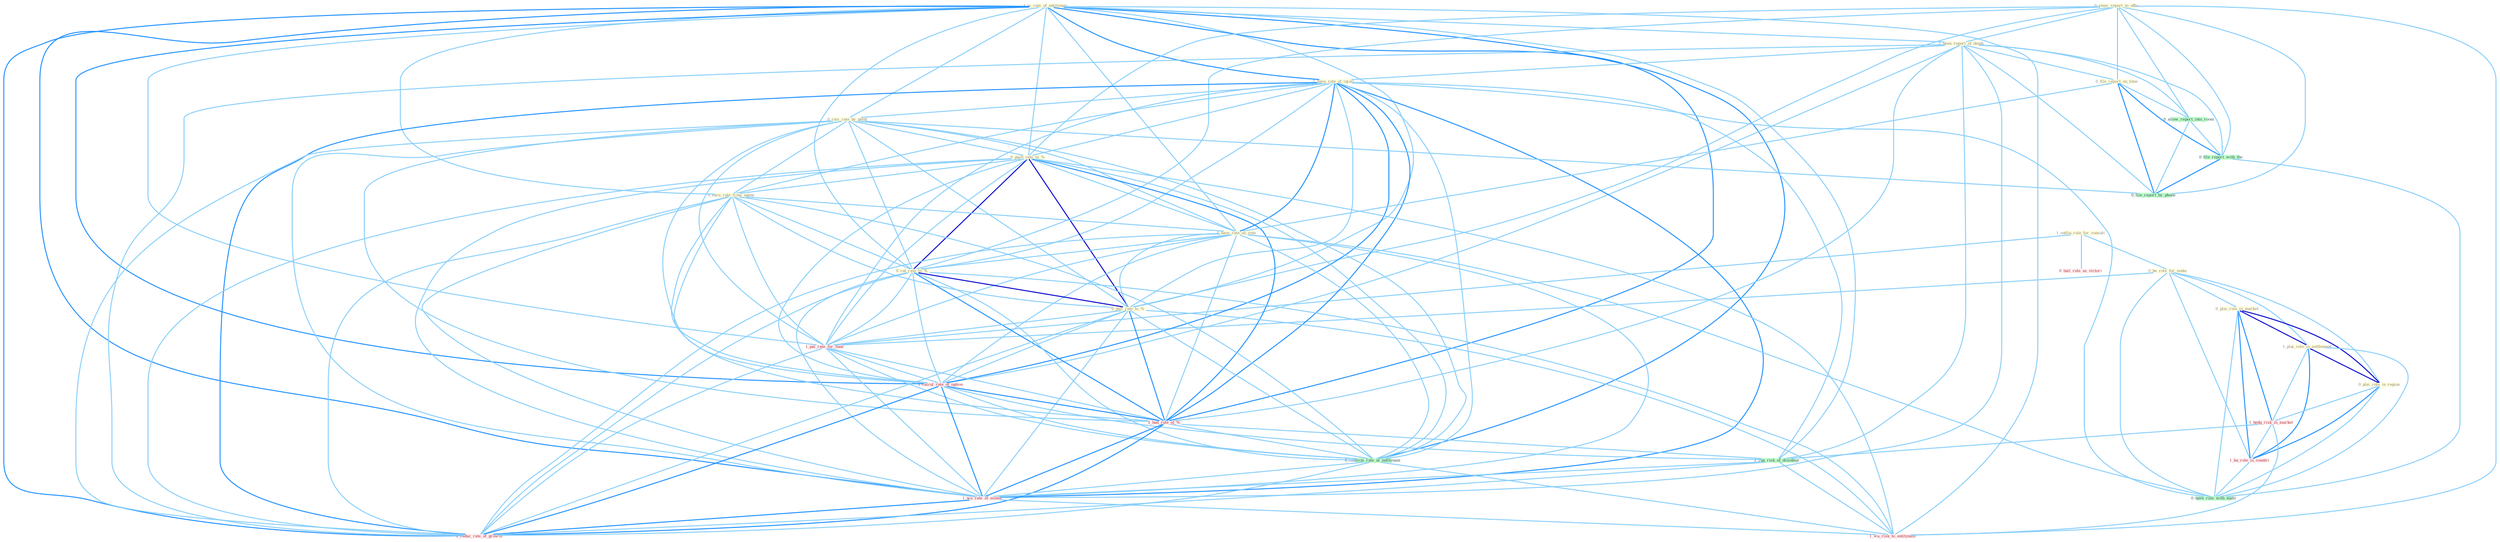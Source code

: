 Graph G{ 
    node
    [shape=polygon,style=filled,width=.5,height=.06,color="#BDFCC9",fixedsize=true,fontsize=4,
    fontcolor="#2f4f4f"];
    {node
    [color="#ffffe0", fontcolor="#8b7d6b"] "1_is_rate_of_entitynam " "1_outlin_rule_for_consult " "0_be_role_for_make " "0_steer_report_to_offic " "1_been_report_of_death " "1_have_rate_of_injuri " "0_plai_role_in_market " "0_rais_rate_by_point " "0_push_rate_to_% " "0_file_report_on_time " "1_plai_role_in_settlement " "0_earn_rate_from_agenc " "0_plai_role_in_region " "1_have_rate_on_vote " "0_cut_rate_to_% " "0_pull_rate_to_% "}
{node [color="#fff0f5", fontcolor="#b22222"] "1_pai_rate_for_fund " "1_hedg_risk_in_market " "1_ha_role_in_countri " "0_hail_rule_as_victori " "1_calcul_rate_of_option " "1_had_rate_of_% " "1_wa_rate_of_month " "1_wa_risk_to_entitynam " "1_reduc_rate_of_growth "}
edge [color="#B0E2FF"];

	"1_is_rate_of_entitynam " -- "1_been_report_of_death " [w="1", color="#87cefa" ];
	"1_is_rate_of_entitynam " -- "1_have_rate_of_injuri " [w="2", color="#1e90ff" , len=0.8];
	"1_is_rate_of_entitynam " -- "0_rais_rate_by_point " [w="1", color="#87cefa" ];
	"1_is_rate_of_entitynam " -- "0_push_rate_to_% " [w="1", color="#87cefa" ];
	"1_is_rate_of_entitynam " -- "0_earn_rate_from_agenc " [w="1", color="#87cefa" ];
	"1_is_rate_of_entitynam " -- "1_have_rate_on_vote " [w="1", color="#87cefa" ];
	"1_is_rate_of_entitynam " -- "0_cut_rate_to_% " [w="1", color="#87cefa" ];
	"1_is_rate_of_entitynam " -- "0_pull_rate_to_% " [w="1", color="#87cefa" ];
	"1_is_rate_of_entitynam " -- "1_pai_rate_for_fund " [w="1", color="#87cefa" ];
	"1_is_rate_of_entitynam " -- "1_calcul_rate_of_option " [w="2", color="#1e90ff" , len=0.8];
	"1_is_rate_of_entitynam " -- "1_had_rate_of_% " [w="2", color="#1e90ff" , len=0.8];
	"1_is_rate_of_entitynam " -- "0_confirm_rate_at_entitynam " [w="2", color="#1e90ff" , len=0.8];
	"1_is_rate_of_entitynam " -- "1_run_risk_of_disintegr " [w="1", color="#87cefa" ];
	"1_is_rate_of_entitynam " -- "1_wa_rate_of_month " [w="2", color="#1e90ff" , len=0.8];
	"1_is_rate_of_entitynam " -- "1_wa_risk_to_entitynam " [w="1", color="#87cefa" ];
	"1_is_rate_of_entitynam " -- "1_reduc_rate_of_growth " [w="2", color="#1e90ff" , len=0.8];
	"1_outlin_rule_for_consult " -- "0_be_role_for_make " [w="1", color="#87cefa" ];
	"1_outlin_rule_for_consult " -- "1_pai_rate_for_fund " [w="1", color="#87cefa" ];
	"1_outlin_rule_for_consult " -- "0_hail_rule_as_victori " [w="1", color="#87cefa" ];
	"0_be_role_for_make " -- "0_plai_role_in_market " [w="1", color="#87cefa" ];
	"0_be_role_for_make " -- "1_plai_role_in_settlement " [w="1", color="#87cefa" ];
	"0_be_role_for_make " -- "0_plai_role_in_region " [w="1", color="#87cefa" ];
	"0_be_role_for_make " -- "1_pai_rate_for_fund " [w="1", color="#87cefa" ];
	"0_be_role_for_make " -- "1_ha_role_in_countri " [w="1", color="#87cefa" ];
	"0_be_role_for_make " -- "0_have_role_with_audit " [w="1", color="#87cefa" ];
	"0_steer_report_to_offic " -- "1_been_report_of_death " [w="1", color="#87cefa" ];
	"0_steer_report_to_offic " -- "0_push_rate_to_% " [w="1", color="#87cefa" ];
	"0_steer_report_to_offic " -- "0_file_report_on_time " [w="1", color="#87cefa" ];
	"0_steer_report_to_offic " -- "0_cut_rate_to_% " [w="1", color="#87cefa" ];
	"0_steer_report_to_offic " -- "0_pull_rate_to_% " [w="1", color="#87cefa" ];
	"0_steer_report_to_offic " -- "0_allow_report_into_room " [w="1", color="#87cefa" ];
	"0_steer_report_to_offic " -- "0_file_report_with_the " [w="1", color="#87cefa" ];
	"0_steer_report_to_offic " -- "0_file_report_by_phone " [w="1", color="#87cefa" ];
	"0_steer_report_to_offic " -- "1_wa_risk_to_entitynam " [w="1", color="#87cefa" ];
	"1_been_report_of_death " -- "1_have_rate_of_injuri " [w="1", color="#87cefa" ];
	"1_been_report_of_death " -- "0_file_report_on_time " [w="1", color="#87cefa" ];
	"1_been_report_of_death " -- "0_allow_report_into_room " [w="1", color="#87cefa" ];
	"1_been_report_of_death " -- "0_file_report_with_the " [w="1", color="#87cefa" ];
	"1_been_report_of_death " -- "1_calcul_rate_of_option " [w="1", color="#87cefa" ];
	"1_been_report_of_death " -- "1_had_rate_of_% " [w="1", color="#87cefa" ];
	"1_been_report_of_death " -- "0_file_report_by_phone " [w="1", color="#87cefa" ];
	"1_been_report_of_death " -- "1_run_risk_of_disintegr " [w="1", color="#87cefa" ];
	"1_been_report_of_death " -- "1_wa_rate_of_month " [w="1", color="#87cefa" ];
	"1_been_report_of_death " -- "1_reduc_rate_of_growth " [w="1", color="#87cefa" ];
	"1_have_rate_of_injuri " -- "0_rais_rate_by_point " [w="1", color="#87cefa" ];
	"1_have_rate_of_injuri " -- "0_push_rate_to_% " [w="1", color="#87cefa" ];
	"1_have_rate_of_injuri " -- "0_earn_rate_from_agenc " [w="1", color="#87cefa" ];
	"1_have_rate_of_injuri " -- "1_have_rate_on_vote " [w="2", color="#1e90ff" , len=0.8];
	"1_have_rate_of_injuri " -- "0_cut_rate_to_% " [w="1", color="#87cefa" ];
	"1_have_rate_of_injuri " -- "0_pull_rate_to_% " [w="1", color="#87cefa" ];
	"1_have_rate_of_injuri " -- "1_pai_rate_for_fund " [w="1", color="#87cefa" ];
	"1_have_rate_of_injuri " -- "1_calcul_rate_of_option " [w="2", color="#1e90ff" , len=0.8];
	"1_have_rate_of_injuri " -- "1_had_rate_of_% " [w="2", color="#1e90ff" , len=0.8];
	"1_have_rate_of_injuri " -- "0_confirm_rate_at_entitynam " [w="1", color="#87cefa" ];
	"1_have_rate_of_injuri " -- "1_run_risk_of_disintegr " [w="1", color="#87cefa" ];
	"1_have_rate_of_injuri " -- "0_have_role_with_audit " [w="1", color="#87cefa" ];
	"1_have_rate_of_injuri " -- "1_wa_rate_of_month " [w="2", color="#1e90ff" , len=0.8];
	"1_have_rate_of_injuri " -- "1_reduc_rate_of_growth " [w="2", color="#1e90ff" , len=0.8];
	"0_plai_role_in_market " -- "1_plai_role_in_settlement " [w="3", color="#0000cd" , len=0.6];
	"0_plai_role_in_market " -- "0_plai_role_in_region " [w="3", color="#0000cd" , len=0.6];
	"0_plai_role_in_market " -- "1_hedg_risk_in_market " [w="2", color="#1e90ff" , len=0.8];
	"0_plai_role_in_market " -- "1_ha_role_in_countri " [w="2", color="#1e90ff" , len=0.8];
	"0_plai_role_in_market " -- "0_have_role_with_audit " [w="1", color="#87cefa" ];
	"0_rais_rate_by_point " -- "0_push_rate_to_% " [w="1", color="#87cefa" ];
	"0_rais_rate_by_point " -- "0_earn_rate_from_agenc " [w="1", color="#87cefa" ];
	"0_rais_rate_by_point " -- "1_have_rate_on_vote " [w="1", color="#87cefa" ];
	"0_rais_rate_by_point " -- "0_cut_rate_to_% " [w="1", color="#87cefa" ];
	"0_rais_rate_by_point " -- "0_pull_rate_to_% " [w="1", color="#87cefa" ];
	"0_rais_rate_by_point " -- "1_pai_rate_for_fund " [w="1", color="#87cefa" ];
	"0_rais_rate_by_point " -- "1_calcul_rate_of_option " [w="1", color="#87cefa" ];
	"0_rais_rate_by_point " -- "1_had_rate_of_% " [w="1", color="#87cefa" ];
	"0_rais_rate_by_point " -- "0_confirm_rate_at_entitynam " [w="1", color="#87cefa" ];
	"0_rais_rate_by_point " -- "0_file_report_by_phone " [w="1", color="#87cefa" ];
	"0_rais_rate_by_point " -- "1_wa_rate_of_month " [w="1", color="#87cefa" ];
	"0_rais_rate_by_point " -- "1_reduc_rate_of_growth " [w="1", color="#87cefa" ];
	"0_push_rate_to_% " -- "0_earn_rate_from_agenc " [w="1", color="#87cefa" ];
	"0_push_rate_to_% " -- "1_have_rate_on_vote " [w="1", color="#87cefa" ];
	"0_push_rate_to_% " -- "0_cut_rate_to_% " [w="3", color="#0000cd" , len=0.6];
	"0_push_rate_to_% " -- "0_pull_rate_to_% " [w="3", color="#0000cd" , len=0.6];
	"0_push_rate_to_% " -- "1_pai_rate_for_fund " [w="1", color="#87cefa" ];
	"0_push_rate_to_% " -- "1_calcul_rate_of_option " [w="1", color="#87cefa" ];
	"0_push_rate_to_% " -- "1_had_rate_of_% " [w="2", color="#1e90ff" , len=0.8];
	"0_push_rate_to_% " -- "0_confirm_rate_at_entitynam " [w="1", color="#87cefa" ];
	"0_push_rate_to_% " -- "1_wa_rate_of_month " [w="1", color="#87cefa" ];
	"0_push_rate_to_% " -- "1_wa_risk_to_entitynam " [w="1", color="#87cefa" ];
	"0_push_rate_to_% " -- "1_reduc_rate_of_growth " [w="1", color="#87cefa" ];
	"0_file_report_on_time " -- "1_have_rate_on_vote " [w="1", color="#87cefa" ];
	"0_file_report_on_time " -- "0_allow_report_into_room " [w="1", color="#87cefa" ];
	"0_file_report_on_time " -- "0_file_report_with_the " [w="2", color="#1e90ff" , len=0.8];
	"0_file_report_on_time " -- "0_file_report_by_phone " [w="2", color="#1e90ff" , len=0.8];
	"1_plai_role_in_settlement " -- "0_plai_role_in_region " [w="3", color="#0000cd" , len=0.6];
	"1_plai_role_in_settlement " -- "1_hedg_risk_in_market " [w="1", color="#87cefa" ];
	"1_plai_role_in_settlement " -- "1_ha_role_in_countri " [w="2", color="#1e90ff" , len=0.8];
	"1_plai_role_in_settlement " -- "0_have_role_with_audit " [w="1", color="#87cefa" ];
	"0_earn_rate_from_agenc " -- "1_have_rate_on_vote " [w="1", color="#87cefa" ];
	"0_earn_rate_from_agenc " -- "0_cut_rate_to_% " [w="1", color="#87cefa" ];
	"0_earn_rate_from_agenc " -- "0_pull_rate_to_% " [w="1", color="#87cefa" ];
	"0_earn_rate_from_agenc " -- "1_pai_rate_for_fund " [w="1", color="#87cefa" ];
	"0_earn_rate_from_agenc " -- "1_calcul_rate_of_option " [w="1", color="#87cefa" ];
	"0_earn_rate_from_agenc " -- "1_had_rate_of_% " [w="1", color="#87cefa" ];
	"0_earn_rate_from_agenc " -- "0_confirm_rate_at_entitynam " [w="1", color="#87cefa" ];
	"0_earn_rate_from_agenc " -- "1_wa_rate_of_month " [w="1", color="#87cefa" ];
	"0_earn_rate_from_agenc " -- "1_reduc_rate_of_growth " [w="1", color="#87cefa" ];
	"0_plai_role_in_region " -- "1_hedg_risk_in_market " [w="1", color="#87cefa" ];
	"0_plai_role_in_region " -- "1_ha_role_in_countri " [w="2", color="#1e90ff" , len=0.8];
	"0_plai_role_in_region " -- "0_have_role_with_audit " [w="1", color="#87cefa" ];
	"1_have_rate_on_vote " -- "0_cut_rate_to_% " [w="1", color="#87cefa" ];
	"1_have_rate_on_vote " -- "0_pull_rate_to_% " [w="1", color="#87cefa" ];
	"1_have_rate_on_vote " -- "1_pai_rate_for_fund " [w="1", color="#87cefa" ];
	"1_have_rate_on_vote " -- "1_calcul_rate_of_option " [w="1", color="#87cefa" ];
	"1_have_rate_on_vote " -- "1_had_rate_of_% " [w="1", color="#87cefa" ];
	"1_have_rate_on_vote " -- "0_confirm_rate_at_entitynam " [w="1", color="#87cefa" ];
	"1_have_rate_on_vote " -- "0_have_role_with_audit " [w="1", color="#87cefa" ];
	"1_have_rate_on_vote " -- "1_wa_rate_of_month " [w="1", color="#87cefa" ];
	"1_have_rate_on_vote " -- "1_reduc_rate_of_growth " [w="1", color="#87cefa" ];
	"0_cut_rate_to_% " -- "0_pull_rate_to_% " [w="3", color="#0000cd" , len=0.6];
	"0_cut_rate_to_% " -- "1_pai_rate_for_fund " [w="1", color="#87cefa" ];
	"0_cut_rate_to_% " -- "1_calcul_rate_of_option " [w="1", color="#87cefa" ];
	"0_cut_rate_to_% " -- "1_had_rate_of_% " [w="2", color="#1e90ff" , len=0.8];
	"0_cut_rate_to_% " -- "0_confirm_rate_at_entitynam " [w="1", color="#87cefa" ];
	"0_cut_rate_to_% " -- "1_wa_rate_of_month " [w="1", color="#87cefa" ];
	"0_cut_rate_to_% " -- "1_wa_risk_to_entitynam " [w="1", color="#87cefa" ];
	"0_cut_rate_to_% " -- "1_reduc_rate_of_growth " [w="1", color="#87cefa" ];
	"0_pull_rate_to_% " -- "1_pai_rate_for_fund " [w="1", color="#87cefa" ];
	"0_pull_rate_to_% " -- "1_calcul_rate_of_option " [w="1", color="#87cefa" ];
	"0_pull_rate_to_% " -- "1_had_rate_of_% " [w="2", color="#1e90ff" , len=0.8];
	"0_pull_rate_to_% " -- "0_confirm_rate_at_entitynam " [w="1", color="#87cefa" ];
	"0_pull_rate_to_% " -- "1_wa_rate_of_month " [w="1", color="#87cefa" ];
	"0_pull_rate_to_% " -- "1_wa_risk_to_entitynam " [w="1", color="#87cefa" ];
	"0_pull_rate_to_% " -- "1_reduc_rate_of_growth " [w="1", color="#87cefa" ];
	"1_pai_rate_for_fund " -- "1_calcul_rate_of_option " [w="1", color="#87cefa" ];
	"1_pai_rate_for_fund " -- "1_had_rate_of_% " [w="1", color="#87cefa" ];
	"1_pai_rate_for_fund " -- "0_confirm_rate_at_entitynam " [w="1", color="#87cefa" ];
	"1_pai_rate_for_fund " -- "1_wa_rate_of_month " [w="1", color="#87cefa" ];
	"1_pai_rate_for_fund " -- "1_reduc_rate_of_growth " [w="1", color="#87cefa" ];
	"0_allow_report_into_room " -- "0_file_report_with_the " [w="1", color="#87cefa" ];
	"0_allow_report_into_room " -- "0_file_report_by_phone " [w="1", color="#87cefa" ];
	"1_hedg_risk_in_market " -- "1_ha_role_in_countri " [w="1", color="#87cefa" ];
	"1_hedg_risk_in_market " -- "1_run_risk_of_disintegr " [w="1", color="#87cefa" ];
	"1_hedg_risk_in_market " -- "1_wa_risk_to_entitynam " [w="1", color="#87cefa" ];
	"1_ha_role_in_countri " -- "0_have_role_with_audit " [w="1", color="#87cefa" ];
	"0_file_report_with_the " -- "0_file_report_by_phone " [w="2", color="#1e90ff" , len=0.8];
	"0_file_report_with_the " -- "0_have_role_with_audit " [w="1", color="#87cefa" ];
	"1_calcul_rate_of_option " -- "1_had_rate_of_% " [w="2", color="#1e90ff" , len=0.8];
	"1_calcul_rate_of_option " -- "0_confirm_rate_at_entitynam " [w="1", color="#87cefa" ];
	"1_calcul_rate_of_option " -- "1_run_risk_of_disintegr " [w="1", color="#87cefa" ];
	"1_calcul_rate_of_option " -- "1_wa_rate_of_month " [w="2", color="#1e90ff" , len=0.8];
	"1_calcul_rate_of_option " -- "1_reduc_rate_of_growth " [w="2", color="#1e90ff" , len=0.8];
	"1_had_rate_of_% " -- "0_confirm_rate_at_entitynam " [w="1", color="#87cefa" ];
	"1_had_rate_of_% " -- "1_run_risk_of_disintegr " [w="1", color="#87cefa" ];
	"1_had_rate_of_% " -- "1_wa_rate_of_month " [w="2", color="#1e90ff" , len=0.8];
	"1_had_rate_of_% " -- "1_reduc_rate_of_growth " [w="2", color="#1e90ff" , len=0.8];
	"0_confirm_rate_at_entitynam " -- "1_wa_rate_of_month " [w="1", color="#87cefa" ];
	"0_confirm_rate_at_entitynam " -- "1_wa_risk_to_entitynam " [w="1", color="#87cefa" ];
	"0_confirm_rate_at_entitynam " -- "1_reduc_rate_of_growth " [w="1", color="#87cefa" ];
	"1_run_risk_of_disintegr " -- "1_wa_rate_of_month " [w="1", color="#87cefa" ];
	"1_run_risk_of_disintegr " -- "1_wa_risk_to_entitynam " [w="1", color="#87cefa" ];
	"1_run_risk_of_disintegr " -- "1_reduc_rate_of_growth " [w="1", color="#87cefa" ];
	"1_wa_rate_of_month " -- "1_wa_risk_to_entitynam " [w="1", color="#87cefa" ];
	"1_wa_rate_of_month " -- "1_reduc_rate_of_growth " [w="2", color="#1e90ff" , len=0.8];
}